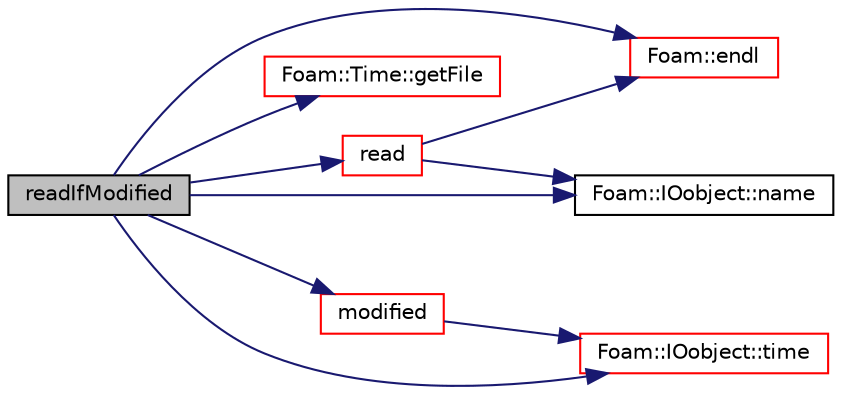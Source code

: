 digraph "readIfModified"
{
  bgcolor="transparent";
  edge [fontname="Helvetica",fontsize="10",labelfontname="Helvetica",labelfontsize="10"];
  node [fontname="Helvetica",fontsize="10",shape=record];
  rankdir="LR";
  Node13331 [label="readIfModified",height=0.2,width=0.4,color="black", fillcolor="grey75", style="filled", fontcolor="black"];
  Node13331 -> Node13332 [color="midnightblue",fontsize="10",style="solid",fontname="Helvetica"];
  Node13332 [label="Foam::endl",height=0.2,width=0.4,color="red",URL="$a21851.html#a2db8fe02a0d3909e9351bb4275b23ce4",tooltip="Add newline and flush stream. "];
  Node13331 -> Node13334 [color="midnightblue",fontsize="10",style="solid",fontname="Helvetica"];
  Node13334 [label="Foam::Time::getFile",height=0.2,width=0.4,color="red",URL="$a27457.html#a433f30075e4f25b25fe66e326e3cf2c5",tooltip="Get name of file being watched (using handle) "];
  Node13331 -> Node13336 [color="midnightblue",fontsize="10",style="solid",fontname="Helvetica"];
  Node13336 [label="modified",height=0.2,width=0.4,color="red",URL="$a27441.html#a5146474f106b82e0ea2cc2e11653aca9",tooltip="Return true if the object&#39;s file (or files for objectRegistry) "];
  Node13336 -> Node13337 [color="midnightblue",fontsize="10",style="solid",fontname="Helvetica"];
  Node13337 [label="Foam::IOobject::time",height=0.2,width=0.4,color="red",URL="$a27249.html#a1ed86245b170b9f651f62650b1827500",tooltip="Return time. "];
  Node13331 -> Node13339 [color="midnightblue",fontsize="10",style="solid",fontname="Helvetica"];
  Node13339 [label="Foam::IOobject::name",height=0.2,width=0.4,color="black",URL="$a27249.html#acc80e00a8ac919288fb55bd14cc88bf6",tooltip="Return name. "];
  Node13331 -> Node13340 [color="midnightblue",fontsize="10",style="solid",fontname="Helvetica"];
  Node13340 [label="read",height=0.2,width=0.4,color="red",URL="$a27441.html#af816873151ddb0126e98bb2f914d8ed5",tooltip="Read object. "];
  Node13340 -> Node13332 [color="midnightblue",fontsize="10",style="solid",fontname="Helvetica"];
  Node13340 -> Node13339 [color="midnightblue",fontsize="10",style="solid",fontname="Helvetica"];
  Node13331 -> Node13337 [color="midnightblue",fontsize="10",style="solid",fontname="Helvetica"];
}
